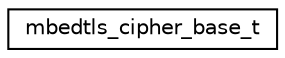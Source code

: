 digraph "Graphical Class Hierarchy"
{
 // LATEX_PDF_SIZE
  edge [fontname="Helvetica",fontsize="10",labelfontname="Helvetica",labelfontsize="10"];
  node [fontname="Helvetica",fontsize="10",shape=record];
  rankdir="LR";
  Node0 [label="mbedtls_cipher_base_t",height=0.2,width=0.4,color="black", fillcolor="white", style="filled",URL="$df/d32/structmbedtls__cipher__base__t.html",tooltip=" "];
}
